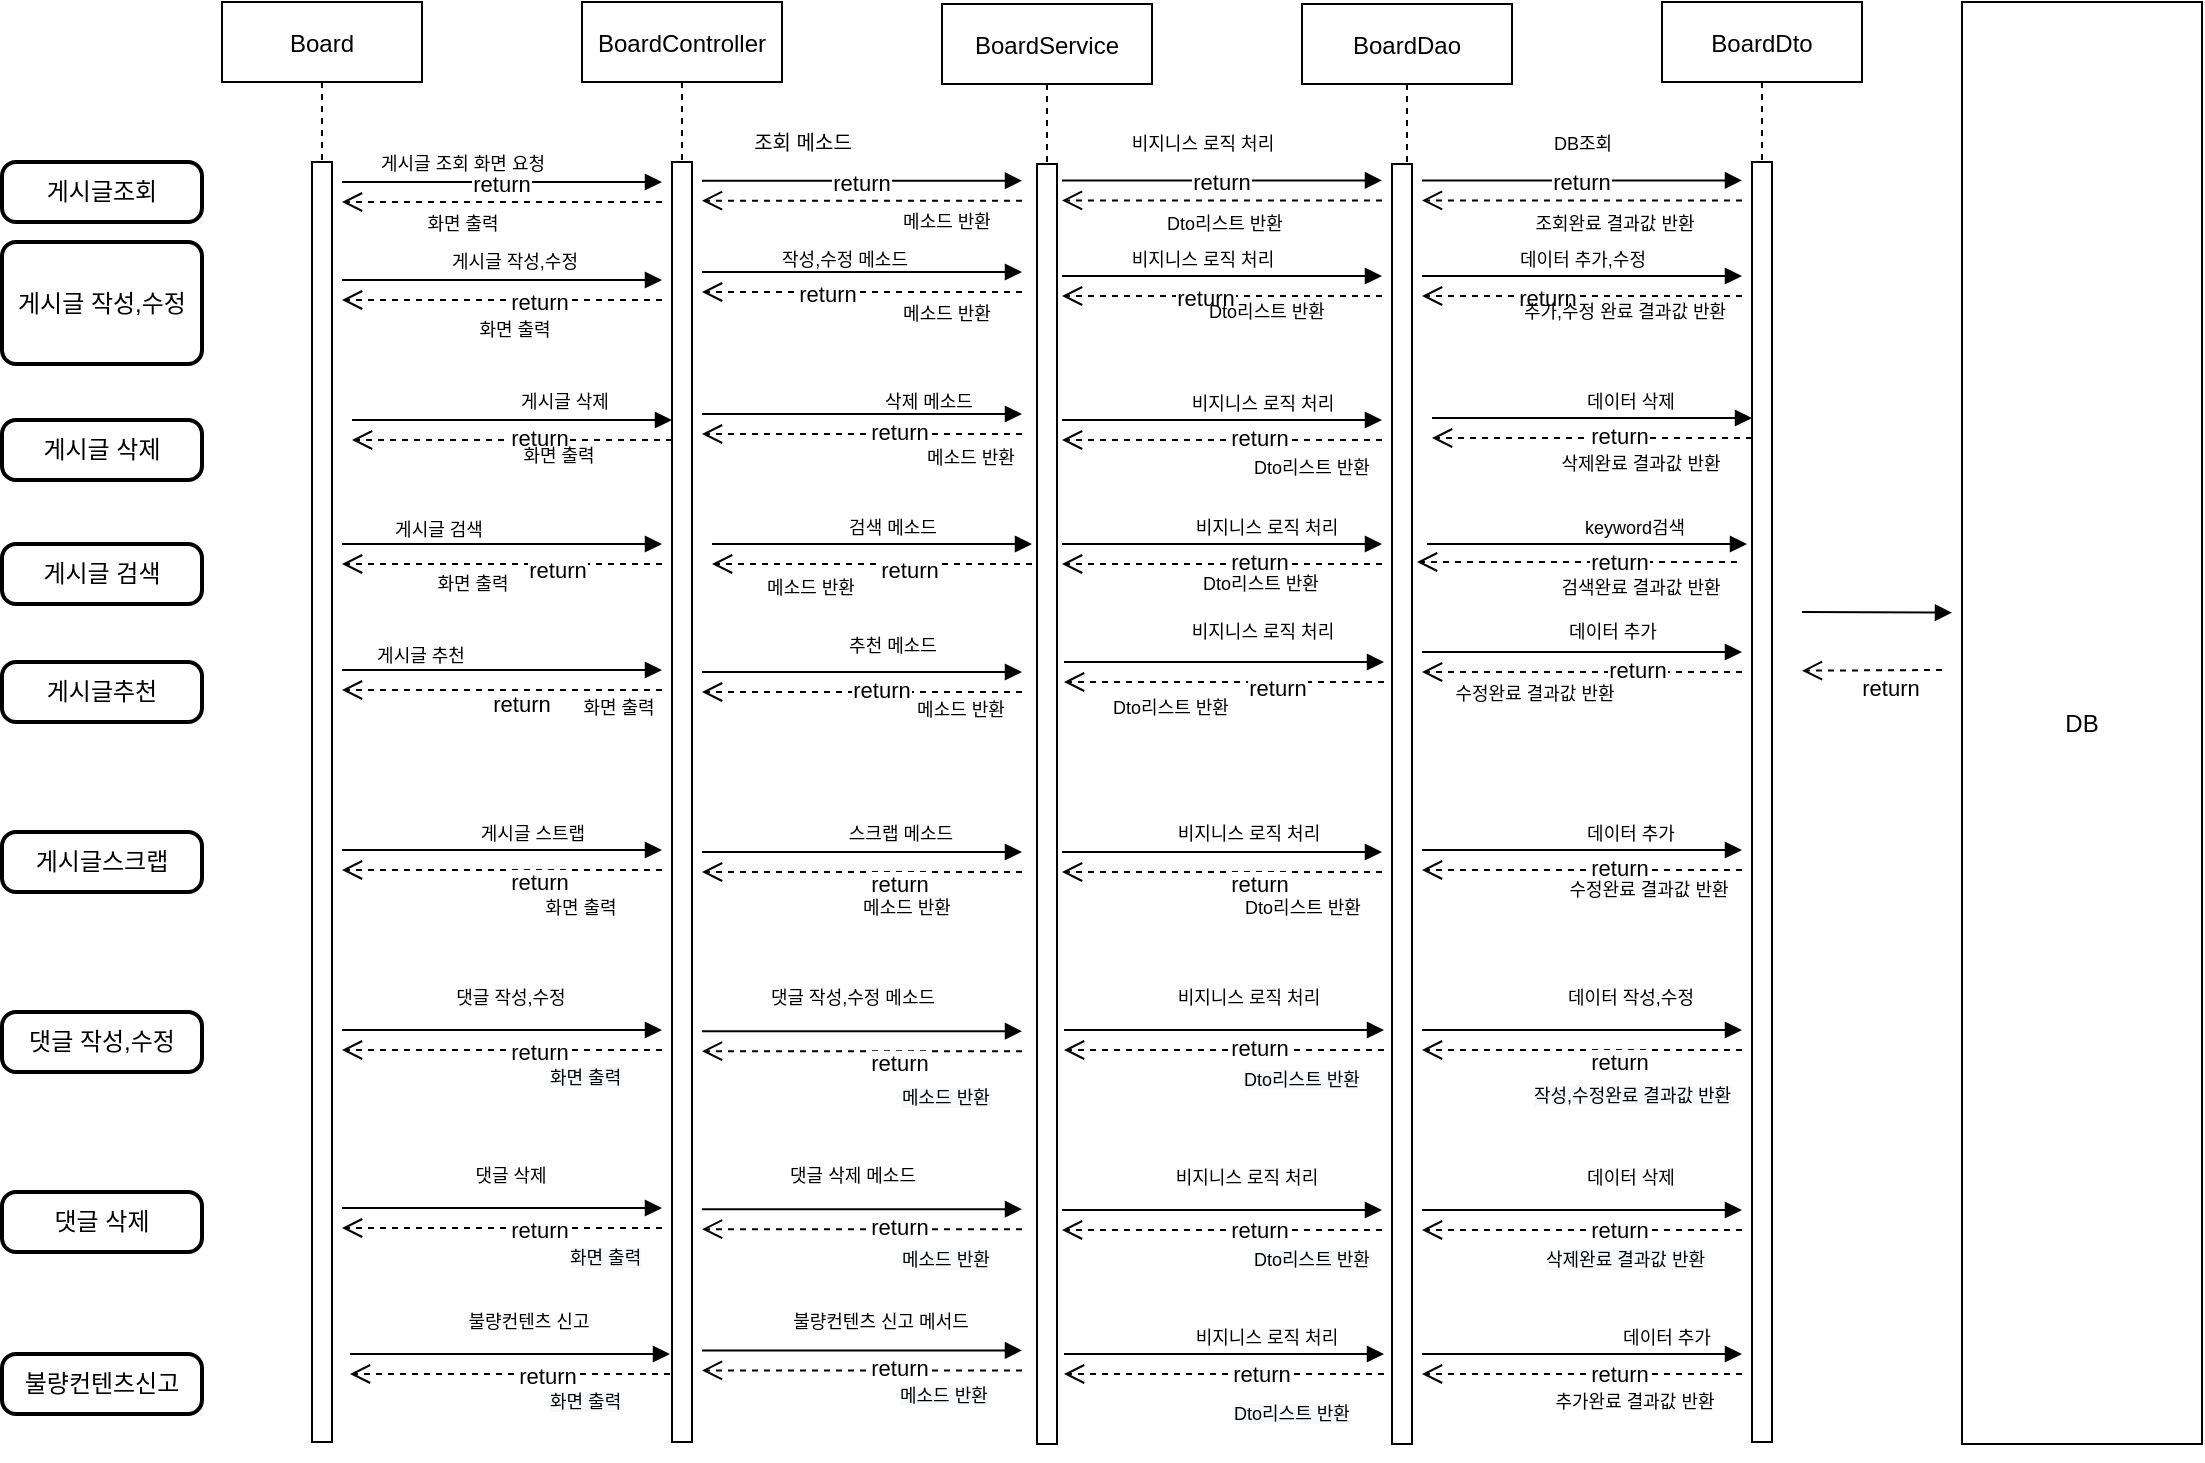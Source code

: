 <mxfile version="15.2.7" type="device"><diagram id="kgpKYQtTHZ0yAKxKKP6v" name="Page-1"><mxGraphModel dx="830" dy="486" grid="1" gridSize="9" guides="1" tooltips="1" connect="1" arrows="1" fold="1" page="1" pageScale="0.7" pageWidth="850" pageHeight="1100" math="0" shadow="0"><root><mxCell id="0"/><mxCell id="1" parent="0"/><mxCell id="3nuBFxr9cyL0pnOWT2aG-1" value="Board" style="shape=umlLifeline;perimeter=lifelinePerimeter;container=1;collapsible=0;recursiveResize=0;rounded=0;shadow=0;strokeWidth=1;" parent="1" vertex="1"><mxGeometry x="120" y="80" width="100" height="720" as="geometry"/></mxCell><mxCell id="3nuBFxr9cyL0pnOWT2aG-2" value="" style="points=[];perimeter=orthogonalPerimeter;rounded=0;shadow=0;strokeWidth=1;" parent="3nuBFxr9cyL0pnOWT2aG-1" vertex="1"><mxGeometry x="45" y="80" width="10" height="640" as="geometry"/></mxCell><mxCell id="etDXmCCCSH5-EaZbi2fh-83" value="" style="verticalAlign=bottom;endArrow=block;shadow=0;strokeWidth=1;" edge="1" parent="3nuBFxr9cyL0pnOWT2aG-1"><mxGeometry relative="1" as="geometry"><mxPoint x="65" y="209" as="sourcePoint"/><mxPoint x="225" y="209" as="targetPoint"/><Array as="points"><mxPoint x="105" y="209"/><mxPoint x="150" y="209"/></Array></mxGeometry></mxCell><mxCell id="etDXmCCCSH5-EaZbi2fh-84" value="return" style="verticalAlign=bottom;endArrow=open;dashed=1;endSize=8;shadow=0;strokeWidth=1;" edge="1" parent="3nuBFxr9cyL0pnOWT2aG-1"><mxGeometry x="-0.175" y="8" relative="1" as="geometry"><mxPoint x="65" y="219.0" as="targetPoint"/><mxPoint x="225" y="219" as="sourcePoint"/><mxPoint as="offset"/></mxGeometry></mxCell><mxCell id="etDXmCCCSH5-EaZbi2fh-85" value="" style="verticalAlign=bottom;endArrow=block;shadow=0;strokeWidth=1;" edge="1" parent="3nuBFxr9cyL0pnOWT2aG-1"><mxGeometry relative="1" as="geometry"><mxPoint x="60" y="271" as="sourcePoint"/><mxPoint x="220" y="271" as="targetPoint"/><Array as="points"><mxPoint x="145" y="271"/></Array></mxGeometry></mxCell><mxCell id="etDXmCCCSH5-EaZbi2fh-86" value="return" style="verticalAlign=bottom;endArrow=open;dashed=1;endSize=8;shadow=0;strokeWidth=1;" edge="1" parent="3nuBFxr9cyL0pnOWT2aG-1"><mxGeometry x="-0.35" y="12" relative="1" as="geometry"><mxPoint x="60" y="281.0" as="targetPoint"/><mxPoint x="220" y="281" as="sourcePoint"/><mxPoint as="offset"/></mxGeometry></mxCell><mxCell id="3nuBFxr9cyL0pnOWT2aG-5" value="BoardController" style="shape=umlLifeline;perimeter=lifelinePerimeter;container=1;collapsible=0;recursiveResize=0;rounded=0;shadow=0;strokeWidth=1;" parent="1" vertex="1"><mxGeometry x="300" y="80" width="100" height="720" as="geometry"/></mxCell><mxCell id="3nuBFxr9cyL0pnOWT2aG-6" value="" style="points=[];perimeter=orthogonalPerimeter;rounded=0;shadow=0;strokeWidth=1;" parent="3nuBFxr9cyL0pnOWT2aG-5" vertex="1"><mxGeometry x="45" y="80" width="10" height="640" as="geometry"/></mxCell><mxCell id="etDXmCCCSH5-EaZbi2fh-15" value="" style="verticalAlign=bottom;endArrow=block;shadow=0;strokeWidth=1;" edge="1" parent="3nuBFxr9cyL0pnOWT2aG-5"><mxGeometry relative="1" as="geometry"><mxPoint x="-120" y="90" as="sourcePoint"/><mxPoint x="40" y="90" as="targetPoint"/><Array as="points"><mxPoint x="-35" y="90"/></Array></mxGeometry></mxCell><mxCell id="etDXmCCCSH5-EaZbi2fh-72" value="return" style="verticalAlign=bottom;endArrow=open;dashed=1;endSize=8;shadow=0;strokeWidth=1;" edge="1" parent="3nuBFxr9cyL0pnOWT2aG-5"><mxGeometry relative="1" as="geometry"><mxPoint x="-120" y="100.0" as="targetPoint"/><mxPoint x="40" y="100" as="sourcePoint"/><mxPoint as="offset"/></mxGeometry></mxCell><mxCell id="etDXmCCCSH5-EaZbi2fh-176" value="&lt;font style=&quot;font-size: 9px&quot;&gt;화면 출력&lt;/font&gt;" style="text;html=1;align=center;verticalAlign=middle;resizable=0;points=[];autosize=1;strokeColor=none;fillColor=none;" vertex="1" parent="3nuBFxr9cyL0pnOWT2aG-5"><mxGeometry x="-39" y="217" width="54" height="18" as="geometry"/></mxCell><mxCell id="etDXmCCCSH5-EaZbi2fh-232" value="&lt;font style=&quot;font-size: 9px&quot;&gt;화면 출력&lt;/font&gt;" style="text;html=1;align=center;verticalAlign=middle;resizable=0;points=[];autosize=1;strokeColor=none;fillColor=none;" vertex="1" parent="3nuBFxr9cyL0pnOWT2aG-5"><mxGeometry x="-9" y="343" width="54" height="18" as="geometry"/></mxCell><mxCell id="etDXmCCCSH5-EaZbi2fh-251" value="&lt;span style=&quot;color: rgb(0, 0, 0); font-family: helvetica; font-size: 9px; font-style: normal; font-weight: 400; letter-spacing: normal; text-align: center; text-indent: 0px; text-transform: none; word-spacing: 0px; background-color: rgb(248, 249, 250); display: inline; float: none;&quot;&gt;화면 출력&lt;/span&gt;" style="text;whiteSpace=wrap;html=1;" vertex="1" parent="3nuBFxr9cyL0pnOWT2aG-5"><mxGeometry x="-18" y="523" width="63" height="27" as="geometry"/></mxCell><mxCell id="etDXmCCCSH5-EaZbi2fh-255" value="&lt;span style=&quot;color: rgb(0, 0, 0); font-family: helvetica; font-size: 9px; font-style: normal; font-weight: 400; letter-spacing: normal; text-align: center; text-indent: 0px; text-transform: none; word-spacing: 0px; background-color: rgb(248, 249, 250); display: inline; float: none;&quot;&gt;화면 출력&lt;/span&gt;" style="text;whiteSpace=wrap;html=1;" vertex="1" parent="3nuBFxr9cyL0pnOWT2aG-5"><mxGeometry x="-18" y="685" width="63" height="27" as="geometry"/></mxCell><mxCell id="etDXmCCCSH5-EaZbi2fh-270" value="&lt;span style=&quot;color: rgb(0, 0, 0); font-family: helvetica; font-size: 9px; font-style: normal; font-weight: 400; letter-spacing: normal; text-align: center; text-indent: 0px; text-transform: none; word-spacing: 0px; background-color: rgb(248, 249, 250); display: inline; float: none;&quot;&gt;화면 출력&lt;/span&gt;" style="text;whiteSpace=wrap;html=1;" vertex="1" parent="3nuBFxr9cyL0pnOWT2aG-5"><mxGeometry x="-8" y="613" width="63" height="27" as="geometry"/></mxCell><mxCell id="etDXmCCCSH5-EaZbi2fh-272" value="" style="verticalAlign=bottom;endArrow=block;shadow=0;strokeWidth=1;" edge="1" parent="3nuBFxr9cyL0pnOWT2aG-5"><mxGeometry relative="1" as="geometry"><mxPoint x="60" y="674.2" as="sourcePoint"/><mxPoint x="220" y="674.2" as="targetPoint"/><Array as="points"><mxPoint x="145" y="674.2"/></Array></mxGeometry></mxCell><mxCell id="etDXmCCCSH5-EaZbi2fh-273" value="return" style="verticalAlign=bottom;endArrow=open;dashed=1;endSize=8;shadow=0;strokeWidth=1;" edge="1" parent="3nuBFxr9cyL0pnOWT2aG-5"><mxGeometry x="-0.237" y="8" relative="1" as="geometry"><mxPoint x="60" y="684.2" as="targetPoint"/><mxPoint x="220" y="684.2" as="sourcePoint"/><mxPoint as="offset"/></mxGeometry></mxCell><mxCell id="etDXmCCCSH5-EaZbi2fh-2" value="BoardService" style="shape=umlLifeline;perimeter=lifelinePerimeter;container=1;collapsible=0;recursiveResize=0;rounded=0;shadow=0;strokeWidth=1;" vertex="1" parent="1"><mxGeometry x="480" y="81" width="105" height="720" as="geometry"/></mxCell><mxCell id="etDXmCCCSH5-EaZbi2fh-3" value="" style="points=[];perimeter=orthogonalPerimeter;rounded=0;shadow=0;strokeWidth=1;" vertex="1" parent="etDXmCCCSH5-EaZbi2fh-2"><mxGeometry x="47.5" y="80" width="10" height="640" as="geometry"/></mxCell><mxCell id="etDXmCCCSH5-EaZbi2fh-180" value="return" style="verticalAlign=bottom;endArrow=open;dashed=1;endSize=8;shadow=0;strokeWidth=1;" edge="1" parent="etDXmCCCSH5-EaZbi2fh-2"><mxGeometry x="0.1" y="10" relative="1" as="geometry"><mxPoint x="60" y="146.0" as="targetPoint"/><mxPoint x="220" y="146" as="sourcePoint"/><mxPoint as="offset"/></mxGeometry></mxCell><mxCell id="etDXmCCCSH5-EaZbi2fh-115" value="" style="verticalAlign=bottom;endArrow=block;shadow=0;strokeWidth=1;" edge="1" parent="etDXmCCCSH5-EaZbi2fh-2"><mxGeometry relative="1" as="geometry"><mxPoint x="60" y="136" as="sourcePoint"/><mxPoint x="220" y="136" as="targetPoint"/><Array as="points"><mxPoint x="145" y="136"/></Array></mxGeometry></mxCell><mxCell id="etDXmCCCSH5-EaZbi2fh-158" value="" style="verticalAlign=bottom;endArrow=block;shadow=0;strokeWidth=1;" edge="1" parent="etDXmCCCSH5-EaZbi2fh-2"><mxGeometry relative="1" as="geometry"><mxPoint x="60" y="208" as="sourcePoint"/><mxPoint x="220" y="208" as="targetPoint"/><Array as="points"><mxPoint x="145" y="208"/></Array></mxGeometry></mxCell><mxCell id="etDXmCCCSH5-EaZbi2fh-159" value="return" style="verticalAlign=bottom;endArrow=open;dashed=1;endSize=8;shadow=0;strokeWidth=1;" edge="1" parent="etDXmCCCSH5-EaZbi2fh-2"><mxGeometry x="-0.237" y="8" relative="1" as="geometry"><mxPoint x="60" y="218.0" as="targetPoint"/><mxPoint x="220" y="218" as="sourcePoint"/><mxPoint as="offset"/></mxGeometry></mxCell><mxCell id="etDXmCCCSH5-EaZbi2fh-181" value="" style="verticalAlign=bottom;endArrow=block;shadow=0;strokeWidth=1;" edge="1" parent="etDXmCCCSH5-EaZbi2fh-2"><mxGeometry relative="1" as="geometry"><mxPoint x="-120" y="334" as="sourcePoint"/><mxPoint x="40" y="334" as="targetPoint"/><Array as="points"><mxPoint x="-35" y="334"/></Array></mxGeometry></mxCell><mxCell id="etDXmCCCSH5-EaZbi2fh-182" value="return" style="verticalAlign=bottom;endArrow=open;dashed=1;endSize=8;shadow=0;strokeWidth=1;" edge="1" parent="etDXmCCCSH5-EaZbi2fh-2"><mxGeometry x="-0.125" y="8" relative="1" as="geometry"><mxPoint x="-120" y="344.0" as="targetPoint"/><mxPoint x="40" y="344" as="sourcePoint"/><mxPoint as="offset"/></mxGeometry></mxCell><mxCell id="etDXmCCCSH5-EaZbi2fh-208" value="" style="verticalAlign=bottom;endArrow=block;shadow=0;strokeWidth=1;" edge="1" parent="etDXmCCCSH5-EaZbi2fh-2"><mxGeometry relative="1" as="geometry"><mxPoint x="-120" y="424" as="sourcePoint"/><mxPoint x="40" y="424" as="targetPoint"/><Array as="points"><mxPoint x="-35" y="424"/></Array></mxGeometry></mxCell><mxCell id="etDXmCCCSH5-EaZbi2fh-209" value="return" style="verticalAlign=bottom;endArrow=open;dashed=1;endSize=8;shadow=0;strokeWidth=1;" edge="1" parent="etDXmCCCSH5-EaZbi2fh-2"><mxGeometry x="-0.237" y="15" relative="1" as="geometry"><mxPoint x="-120" y="434.0" as="targetPoint"/><mxPoint x="40" y="434" as="sourcePoint"/><mxPoint as="offset"/></mxGeometry></mxCell><mxCell id="etDXmCCCSH5-EaZbi2fh-242" value="&lt;font style=&quot;font-size: 9px&quot;&gt;메소드 반환&lt;/font&gt;" style="text;html=1;align=center;verticalAlign=middle;resizable=0;points=[];autosize=1;strokeColor=none;fillColor=none;" vertex="1" parent="etDXmCCCSH5-EaZbi2fh-2"><mxGeometry x="-18" y="217" width="63" height="18" as="geometry"/></mxCell><mxCell id="etDXmCCCSH5-EaZbi2fh-243" value="&lt;font style=&quot;font-size: 9px&quot;&gt;메소드 반환&lt;/font&gt;" style="text;html=1;align=center;verticalAlign=middle;resizable=0;points=[];autosize=1;strokeColor=none;fillColor=none;" vertex="1" parent="etDXmCCCSH5-EaZbi2fh-2"><mxGeometry x="-30" y="145" width="63" height="18" as="geometry"/></mxCell><mxCell id="etDXmCCCSH5-EaZbi2fh-250" value="&lt;span style=&quot;color: rgb(0, 0, 0); font-family: helvetica; font-size: 9px; font-style: normal; font-weight: 400; letter-spacing: normal; text-align: center; text-indent: 0px; text-transform: none; word-spacing: 0px; background-color: rgb(248, 249, 250); display: inline; float: none;&quot;&gt;메소드 반환&lt;/span&gt;" style="text;whiteSpace=wrap;html=1;" vertex="1" parent="etDXmCCCSH5-EaZbi2fh-2"><mxGeometry x="-22.5" y="532" width="72" height="18" as="geometry"/></mxCell><mxCell id="etDXmCCCSH5-EaZbi2fh-259" value="&lt;span style=&quot;color: rgb(0, 0, 0); font-family: helvetica; font-size: 9px; font-style: normal; font-weight: 400; letter-spacing: normal; text-align: center; text-indent: 0px; text-transform: none; word-spacing: 0px; background-color: rgb(248, 249, 250); display: inline; float: none;&quot;&gt;메소드 반환&lt;/span&gt;" style="text;whiteSpace=wrap;html=1;" vertex="1" parent="etDXmCCCSH5-EaZbi2fh-2"><mxGeometry x="-22.5" y="613" width="72" height="18" as="geometry"/></mxCell><mxCell id="etDXmCCCSH5-EaZbi2fh-260" value="" style="verticalAlign=bottom;endArrow=block;shadow=0;strokeWidth=1;" edge="1" parent="etDXmCCCSH5-EaZbi2fh-2"><mxGeometry relative="1" as="geometry"><mxPoint x="60" y="603" as="sourcePoint"/><mxPoint x="220" y="603" as="targetPoint"/><Array as="points"><mxPoint x="145" y="603"/></Array></mxGeometry></mxCell><mxCell id="etDXmCCCSH5-EaZbi2fh-261" value="return" style="verticalAlign=bottom;endArrow=open;dashed=1;endSize=8;shadow=0;strokeWidth=1;" edge="1" parent="etDXmCCCSH5-EaZbi2fh-2"><mxGeometry x="-0.237" y="9" relative="1" as="geometry"><mxPoint x="60" y="613.0" as="targetPoint"/><mxPoint x="220" y="613" as="sourcePoint"/><mxPoint as="offset"/></mxGeometry></mxCell><mxCell id="etDXmCCCSH5-EaZbi2fh-262" value="&lt;font style=&quot;font-size: 9px&quot;&gt;비지니스 로직 처리&lt;/font&gt;" style="text;html=1;align=center;verticalAlign=middle;resizable=0;points=[];autosize=1;strokeColor=none;fillColor=none;" vertex="1" parent="etDXmCCCSH5-EaZbi2fh-2"><mxGeometry x="107" y="577" width="90" height="18" as="geometry"/></mxCell><mxCell id="etDXmCCCSH5-EaZbi2fh-248" value="&lt;span style=&quot;color: rgb(0, 0, 0); font-family: helvetica; font-size: 9px; font-style: normal; font-weight: 400; letter-spacing: normal; text-align: center; text-indent: 0px; text-transform: none; word-spacing: 0px; background-color: rgb(248, 249, 250); display: inline; float: none;&quot;&gt;Dto리스트 반환&lt;/span&gt;" style="text;whiteSpace=wrap;html=1;" vertex="1" parent="etDXmCCCSH5-EaZbi2fh-2"><mxGeometry x="149" y="523" width="81" height="27" as="geometry"/></mxCell><mxCell id="etDXmCCCSH5-EaZbi2fh-4" value="BoardDao" style="shape=umlLifeline;perimeter=lifelinePerimeter;container=1;collapsible=0;recursiveResize=0;rounded=0;shadow=0;strokeWidth=1;" vertex="1" parent="1"><mxGeometry x="660" y="81" width="105" height="719" as="geometry"/></mxCell><mxCell id="etDXmCCCSH5-EaZbi2fh-5" value="" style="points=[];perimeter=orthogonalPerimeter;rounded=0;shadow=0;strokeWidth=1;" vertex="1" parent="etDXmCCCSH5-EaZbi2fh-4"><mxGeometry x="45" y="80" width="10" height="640" as="geometry"/></mxCell><mxCell id="etDXmCCCSH5-EaZbi2fh-117" value="" style="verticalAlign=bottom;endArrow=block;shadow=0;strokeWidth=1;" edge="1" parent="etDXmCCCSH5-EaZbi2fh-4"><mxGeometry relative="1" as="geometry"><mxPoint x="60" y="136" as="sourcePoint"/><mxPoint x="220" y="136" as="targetPoint"/><Array as="points"><mxPoint x="145" y="136"/></Array></mxGeometry></mxCell><mxCell id="etDXmCCCSH5-EaZbi2fh-118" value="return" style="verticalAlign=bottom;endArrow=open;dashed=1;endSize=8;shadow=0;strokeWidth=1;" edge="1" parent="etDXmCCCSH5-EaZbi2fh-4"><mxGeometry x="0.212" y="10" relative="1" as="geometry"><mxPoint x="60" y="146.0" as="targetPoint"/><mxPoint x="220" y="146" as="sourcePoint"/><mxPoint as="offset"/></mxGeometry></mxCell><mxCell id="etDXmCCCSH5-EaZbi2fh-194" value="&lt;font style=&quot;font-size: 9px&quot;&gt;Dto리스트 반환&lt;/font&gt;" style="text;html=1;align=center;verticalAlign=middle;resizable=0;points=[];autosize=1;strokeColor=none;fillColor=none;" vertex="1" parent="etDXmCCCSH5-EaZbi2fh-4"><mxGeometry x="-57" y="280" width="72" height="18" as="geometry"/></mxCell><mxCell id="etDXmCCCSH5-EaZbi2fh-214" value="" style="verticalAlign=bottom;endArrow=block;shadow=0;strokeWidth=1;" edge="1" parent="etDXmCCCSH5-EaZbi2fh-4"><mxGeometry relative="1" as="geometry"><mxPoint x="-120" y="424" as="sourcePoint"/><mxPoint x="40" y="424" as="targetPoint"/><Array as="points"><mxPoint x="-35" y="424"/></Array></mxGeometry></mxCell><mxCell id="etDXmCCCSH5-EaZbi2fh-215" value="return" style="verticalAlign=bottom;endArrow=open;dashed=1;endSize=8;shadow=0;strokeWidth=1;" edge="1" parent="etDXmCCCSH5-EaZbi2fh-4"><mxGeometry x="-0.237" y="15" relative="1" as="geometry"><mxPoint x="-120" y="434.0" as="targetPoint"/><mxPoint x="40" y="434" as="sourcePoint"/><mxPoint as="offset"/></mxGeometry></mxCell><mxCell id="etDXmCCCSH5-EaZbi2fh-240" value="&lt;div&gt;&lt;span style=&quot;font-family: &amp;#34;helvetica&amp;#34; ; font-size: 9px&quot;&gt;Dto리스트 반환&lt;/span&gt;&lt;/div&gt;" style="text;whiteSpace=wrap;html=1;align=left;" vertex="1" parent="etDXmCCCSH5-EaZbi2fh-4"><mxGeometry x="-26" y="217" width="81" height="18" as="geometry"/></mxCell><mxCell id="etDXmCCCSH5-EaZbi2fh-263" value="&lt;span style=&quot;color: rgb(0, 0, 0); font-family: helvetica; font-size: 9px; font-style: normal; font-weight: 400; letter-spacing: normal; text-align: center; text-indent: 0px; text-transform: none; word-spacing: 0px; background-color: rgb(248, 249, 250); display: inline; float: none;&quot;&gt;Dto리스트 반환&lt;/span&gt;" style="text;whiteSpace=wrap;html=1;" vertex="1" parent="etDXmCCCSH5-EaZbi2fh-4"><mxGeometry x="-26" y="613" width="81" height="27" as="geometry"/></mxCell><mxCell id="etDXmCCCSH5-EaZbi2fh-264" value="" style="verticalAlign=bottom;endArrow=block;shadow=0;strokeWidth=1;" edge="1" parent="etDXmCCCSH5-EaZbi2fh-4"><mxGeometry relative="1" as="geometry"><mxPoint x="60" y="603" as="sourcePoint"/><mxPoint x="220" y="603" as="targetPoint"/><Array as="points"><mxPoint x="145" y="603"/></Array></mxGeometry></mxCell><mxCell id="etDXmCCCSH5-EaZbi2fh-265" value="return" style="verticalAlign=bottom;endArrow=open;dashed=1;endSize=8;shadow=0;strokeWidth=1;" edge="1" parent="etDXmCCCSH5-EaZbi2fh-4"><mxGeometry x="-0.237" y="9" relative="1" as="geometry"><mxPoint x="60" y="613.0" as="targetPoint"/><mxPoint x="220" y="613" as="sourcePoint"/><mxPoint as="offset"/></mxGeometry></mxCell><mxCell id="etDXmCCCSH5-EaZbi2fh-266" value="&lt;font style=&quot;font-size: 9px&quot;&gt;데이터 삭제&lt;/font&gt;" style="text;html=1;align=center;verticalAlign=middle;resizable=0;points=[];autosize=1;strokeColor=none;fillColor=none;" vertex="1" parent="etDXmCCCSH5-EaZbi2fh-4"><mxGeometry x="132" y="577" width="63" height="18" as="geometry"/></mxCell><mxCell id="etDXmCCCSH5-EaZbi2fh-267" value="&lt;span style=&quot;color: rgb(0 , 0 , 0) ; font-family: &amp;#34;helvetica&amp;#34; ; font-size: 9px ; font-style: normal ; font-weight: 400 ; letter-spacing: normal ; text-align: center ; text-indent: 0px ; text-transform: none ; word-spacing: 0px ; background-color: rgb(248 , 249 , 250) ; display: inline ; float: none&quot;&gt;삭제완료 결과값 반환&lt;/span&gt;" style="text;whiteSpace=wrap;html=1;" vertex="1" parent="etDXmCCCSH5-EaZbi2fh-4"><mxGeometry x="120" y="613" width="113" height="27" as="geometry"/></mxCell><mxCell id="etDXmCCCSH5-EaZbi2fh-282" value="" style="verticalAlign=bottom;endArrow=block;shadow=0;strokeWidth=1;" edge="1" parent="etDXmCCCSH5-EaZbi2fh-4"><mxGeometry relative="1" as="geometry"><mxPoint x="60" y="675" as="sourcePoint"/><mxPoint x="220" y="675" as="targetPoint"/><Array as="points"><mxPoint x="145" y="675"/></Array></mxGeometry></mxCell><mxCell id="etDXmCCCSH5-EaZbi2fh-283" value="return" style="verticalAlign=bottom;endArrow=open;dashed=1;endSize=8;shadow=0;strokeWidth=1;" edge="1" parent="etDXmCCCSH5-EaZbi2fh-4"><mxGeometry x="-0.237" y="9" relative="1" as="geometry"><mxPoint x="60" y="685.0" as="targetPoint"/><mxPoint x="220" y="685" as="sourcePoint"/><mxPoint as="offset"/></mxGeometry></mxCell><mxCell id="etDXmCCCSH5-EaZbi2fh-6" value="BoardDto" style="shape=umlLifeline;perimeter=lifelinePerimeter;container=1;collapsible=0;recursiveResize=0;rounded=0;shadow=0;strokeWidth=1;" vertex="1" parent="1"><mxGeometry x="840" y="80" width="100" height="720" as="geometry"/></mxCell><mxCell id="etDXmCCCSH5-EaZbi2fh-7" value="" style="points=[];perimeter=orthogonalPerimeter;rounded=0;shadow=0;strokeWidth=1;" vertex="1" parent="etDXmCCCSH5-EaZbi2fh-6"><mxGeometry x="45" y="80" width="10" height="640" as="geometry"/></mxCell><mxCell id="etDXmCCCSH5-EaZbi2fh-105" value="" style="verticalAlign=bottom;endArrow=block;shadow=0;strokeWidth=1;" edge="1" parent="etDXmCCCSH5-EaZbi2fh-6"><mxGeometry relative="1" as="geometry"><mxPoint x="-120" y="89.2" as="sourcePoint"/><mxPoint x="40" y="89.2" as="targetPoint"/><Array as="points"><mxPoint x="-35" y="89.2"/></Array></mxGeometry></mxCell><mxCell id="etDXmCCCSH5-EaZbi2fh-106" value="return" style="verticalAlign=bottom;endArrow=open;dashed=1;endSize=8;shadow=0;strokeWidth=1;" edge="1" parent="etDXmCCCSH5-EaZbi2fh-6"><mxGeometry relative="1" as="geometry"><mxPoint x="-120" y="99.2" as="targetPoint"/><mxPoint x="40" y="99.2" as="sourcePoint"/></mxGeometry></mxCell><mxCell id="etDXmCCCSH5-EaZbi2fh-142" value="" style="verticalAlign=bottom;endArrow=block;shadow=0;strokeWidth=1;" edge="1" parent="etDXmCCCSH5-EaZbi2fh-6"><mxGeometry relative="1" as="geometry"><mxPoint x="-117.5" y="271" as="sourcePoint"/><mxPoint x="42.5" y="271" as="targetPoint"/><Array as="points"><mxPoint x="-32.5" y="271"/></Array></mxGeometry></mxCell><mxCell id="etDXmCCCSH5-EaZbi2fh-162" value="&lt;font style=&quot;font-size: 9px&quot;&gt;추가,수정 완료 결과값 반환&lt;/font&gt;" style="text;html=1;align=center;verticalAlign=middle;resizable=0;points=[];autosize=1;strokeColor=none;fillColor=none;" vertex="1" parent="etDXmCCCSH5-EaZbi2fh-6"><mxGeometry x="-82" y="145" width="126" height="18" as="geometry"/></mxCell><mxCell id="etDXmCCCSH5-EaZbi2fh-187" value="" style="verticalAlign=bottom;endArrow=block;shadow=0;strokeWidth=1;" edge="1" parent="etDXmCCCSH5-EaZbi2fh-6"><mxGeometry relative="1" as="geometry"><mxPoint x="-120" y="325" as="sourcePoint"/><mxPoint x="40" y="325" as="targetPoint"/><Array as="points"><mxPoint x="-35" y="325"/></Array></mxGeometry></mxCell><mxCell id="etDXmCCCSH5-EaZbi2fh-188" value="return" style="verticalAlign=bottom;endArrow=open;dashed=1;endSize=8;shadow=0;strokeWidth=1;" edge="1" parent="etDXmCCCSH5-EaZbi2fh-6"><mxGeometry x="-0.35" y="8" relative="1" as="geometry"><mxPoint x="-120" y="335.0" as="targetPoint"/><mxPoint x="40" y="335" as="sourcePoint"/><mxPoint as="offset"/></mxGeometry></mxCell><mxCell id="etDXmCCCSH5-EaZbi2fh-192" value="&lt;font style=&quot;font-size: 9px&quot;&gt;keyword검색&lt;/font&gt;" style="text;html=1;align=center;verticalAlign=middle;resizable=0;points=[];autosize=1;strokeColor=none;fillColor=none;" vertex="1" parent="etDXmCCCSH5-EaZbi2fh-6"><mxGeometry x="-46" y="253" width="63" height="18" as="geometry"/></mxCell><mxCell id="etDXmCCCSH5-EaZbi2fh-218" value="" style="verticalAlign=bottom;endArrow=block;shadow=0;strokeWidth=1;" edge="1" parent="etDXmCCCSH5-EaZbi2fh-6"><mxGeometry relative="1" as="geometry"><mxPoint x="-120" y="424" as="sourcePoint"/><mxPoint x="40" y="424" as="targetPoint"/><Array as="points"><mxPoint x="-35" y="424"/></Array></mxGeometry></mxCell><mxCell id="etDXmCCCSH5-EaZbi2fh-219" value="return" style="verticalAlign=bottom;endArrow=open;dashed=1;endSize=8;shadow=0;strokeWidth=1;" edge="1" parent="etDXmCCCSH5-EaZbi2fh-6"><mxGeometry x="-0.237" y="8" relative="1" as="geometry"><mxPoint x="-120" y="434.0" as="targetPoint"/><mxPoint x="40" y="434" as="sourcePoint"/><mxPoint as="offset"/></mxGeometry></mxCell><mxCell id="etDXmCCCSH5-EaZbi2fh-220" value="" style="verticalAlign=bottom;endArrow=block;shadow=0;strokeWidth=1;" edge="1" parent="etDXmCCCSH5-EaZbi2fh-6"><mxGeometry relative="1" as="geometry"><mxPoint x="-120" y="514" as="sourcePoint"/><mxPoint x="40" y="514" as="targetPoint"/><Array as="points"><mxPoint x="-35" y="514"/></Array></mxGeometry></mxCell><mxCell id="etDXmCCCSH5-EaZbi2fh-221" value="return" style="verticalAlign=bottom;endArrow=open;dashed=1;endSize=8;shadow=0;strokeWidth=1;" edge="1" parent="etDXmCCCSH5-EaZbi2fh-6"><mxGeometry x="-0.237" y="15" relative="1" as="geometry"><mxPoint x="-120" y="524.0" as="targetPoint"/><mxPoint x="40" y="524" as="sourcePoint"/><mxPoint as="offset"/></mxGeometry></mxCell><mxCell id="etDXmCCCSH5-EaZbi2fh-284" value="&lt;font style=&quot;font-size: 9px&quot;&gt;데이터 추가&lt;/font&gt;" style="text;html=1;align=center;verticalAlign=middle;resizable=0;points=[];autosize=1;strokeColor=none;fillColor=none;" vertex="1" parent="etDXmCCCSH5-EaZbi2fh-6"><mxGeometry x="-30" y="658" width="63" height="18" as="geometry"/></mxCell><mxCell id="etDXmCCCSH5-EaZbi2fh-286" value="&lt;font style=&quot;font-size: 9px&quot;&gt;추가완료 결과값 반환&lt;/font&gt;" style="text;html=1;align=center;verticalAlign=middle;resizable=0;points=[];autosize=1;strokeColor=none;fillColor=none;" vertex="1" parent="etDXmCCCSH5-EaZbi2fh-6"><mxGeometry x="-64" y="690" width="99" height="18" as="geometry"/></mxCell><mxCell id="etDXmCCCSH5-EaZbi2fh-10" value="DB" style="whiteSpace=wrap;html=1;" vertex="1" parent="1"><mxGeometry x="990" y="80" width="120" height="721" as="geometry"/></mxCell><mxCell id="etDXmCCCSH5-EaZbi2fh-20" value="" style="verticalAlign=bottom;endArrow=block;shadow=0;strokeWidth=1;" edge="1" parent="1"><mxGeometry relative="1" as="geometry"><mxPoint x="910" y="385" as="sourcePoint"/><mxPoint x="985" y="385.33" as="targetPoint"/><Array as="points"><mxPoint x="910" y="385.33"/></Array></mxGeometry></mxCell><mxCell id="etDXmCCCSH5-EaZbi2fh-22" value="return" style="html=1;verticalAlign=bottom;endArrow=open;dashed=1;endSize=8;" edge="1" parent="1"><mxGeometry x="-0.255" y="18" relative="1" as="geometry"><mxPoint x="980" y="414" as="sourcePoint"/><mxPoint x="910" y="414.33" as="targetPoint"/><mxPoint as="offset"/></mxGeometry></mxCell><mxCell id="etDXmCCCSH5-EaZbi2fh-24" style="edgeStyle=orthogonalEdgeStyle;rounded=0;orthogonalLoop=1;jettySize=auto;html=1;exitX=0.5;exitY=1;exitDx=0;exitDy=0;" edge="1" parent="1" source="etDXmCCCSH5-EaZbi2fh-10" target="etDXmCCCSH5-EaZbi2fh-10"><mxGeometry relative="1" as="geometry"/></mxCell><mxCell id="etDXmCCCSH5-EaZbi2fh-50" value="게시글 작성,수정" style="rounded=1;whiteSpace=wrap;html=1;absoluteArcSize=1;arcSize=14;strokeWidth=2;" vertex="1" parent="1"><mxGeometry x="10" y="200" width="100" height="61" as="geometry"/></mxCell><mxCell id="etDXmCCCSH5-EaZbi2fh-54" value="게시글조회" style="rounded=1;whiteSpace=wrap;html=1;absoluteArcSize=1;arcSize=14;strokeWidth=2;" vertex="1" parent="1"><mxGeometry x="10" y="160" width="100" height="30" as="geometry"/></mxCell><mxCell id="etDXmCCCSH5-EaZbi2fh-59" value="게시글 삭제" style="rounded=1;whiteSpace=wrap;html=1;absoluteArcSize=1;arcSize=14;strokeWidth=2;" vertex="1" parent="1"><mxGeometry x="10" y="289" width="100" height="30" as="geometry"/></mxCell><mxCell id="etDXmCCCSH5-EaZbi2fh-60" value="댓글 작성,수정" style="rounded=1;whiteSpace=wrap;html=1;absoluteArcSize=1;arcSize=14;strokeWidth=2;" vertex="1" parent="1"><mxGeometry x="10" y="585" width="100" height="30" as="geometry"/></mxCell><mxCell id="etDXmCCCSH5-EaZbi2fh-62" value="게시글추천" style="rounded=1;whiteSpace=wrap;html=1;absoluteArcSize=1;arcSize=14;strokeWidth=2;" vertex="1" parent="1"><mxGeometry x="10" y="410" width="100" height="30" as="geometry"/></mxCell><mxCell id="etDXmCCCSH5-EaZbi2fh-63" value="게시글스크랩" style="rounded=1;whiteSpace=wrap;html=1;absoluteArcSize=1;arcSize=14;strokeWidth=2;" vertex="1" parent="1"><mxGeometry x="10" y="495" width="100" height="30" as="geometry"/></mxCell><mxCell id="etDXmCCCSH5-EaZbi2fh-67" style="edgeStyle=orthogonalEdgeStyle;rounded=0;orthogonalLoop=1;jettySize=auto;html=1;exitX=0.5;exitY=1;exitDx=0;exitDy=0;" edge="1" parent="1" source="etDXmCCCSH5-EaZbi2fh-63" target="etDXmCCCSH5-EaZbi2fh-63"><mxGeometry relative="1" as="geometry"/></mxCell><mxCell id="etDXmCCCSH5-EaZbi2fh-68" value="불량컨텐츠신고" style="rounded=1;whiteSpace=wrap;html=1;absoluteArcSize=1;arcSize=14;strokeWidth=2;" vertex="1" parent="1"><mxGeometry x="10" y="756" width="100" height="30" as="geometry"/></mxCell><mxCell id="etDXmCCCSH5-EaZbi2fh-73" value="" style="verticalAlign=bottom;endArrow=block;shadow=0;strokeWidth=1;startArrow=none;" edge="1" parent="1"><mxGeometry relative="1" as="geometry"><mxPoint x="243" y="219" as="sourcePoint"/><mxPoint x="340" y="219" as="targetPoint"/><Array as="points"><mxPoint x="265" y="219"/></Array></mxGeometry></mxCell><mxCell id="etDXmCCCSH5-EaZbi2fh-74" value="return" style="verticalAlign=bottom;endArrow=open;dashed=1;endSize=8;shadow=0;strokeWidth=1;" edge="1" parent="1"><mxGeometry x="-0.237" y="10" relative="1" as="geometry"><mxPoint x="180" y="229.0" as="targetPoint"/><mxPoint x="340" y="229" as="sourcePoint"/><mxPoint as="offset"/></mxGeometry></mxCell><mxCell id="etDXmCCCSH5-EaZbi2fh-96" value="&lt;font style=&quot;font-size: 9px&quot;&gt;화면 출력&lt;/font&gt;" style="text;html=1;align=center;verticalAlign=middle;resizable=0;points=[];autosize=1;strokeColor=none;fillColor=none;" vertex="1" parent="1"><mxGeometry x="215" y="180" width="50" height="20" as="geometry"/></mxCell><mxCell id="etDXmCCCSH5-EaZbi2fh-97" value="&lt;font style=&quot;font-size: 9px&quot;&gt;게시글 조회 화면 요청&lt;/font&gt;" style="text;html=1;align=center;verticalAlign=middle;resizable=0;points=[];autosize=1;strokeColor=none;fillColor=none;" vertex="1" parent="1"><mxGeometry x="190" y="150" width="100" height="20" as="geometry"/></mxCell><mxCell id="etDXmCCCSH5-EaZbi2fh-98" value="" style="verticalAlign=bottom;endArrow=block;shadow=0;strokeWidth=1;" edge="1" parent="1"><mxGeometry relative="1" as="geometry"><mxPoint x="360" y="169.33" as="sourcePoint"/><mxPoint x="520" y="169.33" as="targetPoint"/><Array as="points"><mxPoint x="445" y="169.33"/></Array></mxGeometry></mxCell><mxCell id="etDXmCCCSH5-EaZbi2fh-99" value="return" style="verticalAlign=bottom;endArrow=open;dashed=1;endSize=8;shadow=0;strokeWidth=1;" edge="1" parent="1"><mxGeometry relative="1" as="geometry"><mxPoint x="360" y="179.33" as="targetPoint"/><mxPoint x="520" y="179.33" as="sourcePoint"/></mxGeometry></mxCell><mxCell id="etDXmCCCSH5-EaZbi2fh-101" value="&lt;font size=&quot;1&quot;&gt;조회 메소드&lt;/font&gt;" style="text;html=1;align=center;verticalAlign=middle;resizable=0;points=[];autosize=1;strokeColor=none;fillColor=none;" vertex="1" parent="1"><mxGeometry x="375" y="140" width="70" height="20" as="geometry"/></mxCell><mxCell id="etDXmCCCSH5-EaZbi2fh-102" value="" style="verticalAlign=bottom;endArrow=block;shadow=0;strokeWidth=1;" edge="1" parent="1"><mxGeometry relative="1" as="geometry"><mxPoint x="540" y="169.2" as="sourcePoint"/><mxPoint x="700" y="169.2" as="targetPoint"/><Array as="points"><mxPoint x="625" y="169.2"/></Array></mxGeometry></mxCell><mxCell id="etDXmCCCSH5-EaZbi2fh-103" value="return" style="verticalAlign=bottom;endArrow=open;dashed=1;endSize=8;shadow=0;strokeWidth=1;" edge="1" parent="1"><mxGeometry relative="1" as="geometry"><mxPoint x="540" y="179.2" as="targetPoint"/><mxPoint x="700" y="179.2" as="sourcePoint"/></mxGeometry></mxCell><mxCell id="etDXmCCCSH5-EaZbi2fh-104" value="&lt;font style=&quot;font-size: 9px&quot;&gt;비지니스 로직 처리&lt;/font&gt;" style="text;html=1;align=center;verticalAlign=middle;resizable=0;points=[];autosize=1;strokeColor=none;fillColor=none;" vertex="1" parent="1"><mxGeometry x="565" y="140" width="90" height="20" as="geometry"/></mxCell><mxCell id="etDXmCCCSH5-EaZbi2fh-107" value="&lt;font style=&quot;font-size: 9px&quot;&gt;DB조회&lt;/font&gt;" style="text;html=1;align=center;verticalAlign=middle;resizable=0;points=[];autosize=1;strokeColor=none;fillColor=none;" vertex="1" parent="1"><mxGeometry x="775" y="140" width="50" height="20" as="geometry"/></mxCell><mxCell id="etDXmCCCSH5-EaZbi2fh-109" value="&lt;font style=&quot;font-size: 9px&quot;&gt;조회완료 결과값 반환&lt;/font&gt;" style="text;html=1;align=center;verticalAlign=middle;resizable=0;points=[];autosize=1;strokeColor=none;fillColor=none;" vertex="1" parent="1"><mxGeometry x="766" y="181" width="99" height="18" as="geometry"/></mxCell><mxCell id="etDXmCCCSH5-EaZbi2fh-110" value="&lt;font style=&quot;font-size: 9px&quot;&gt;Dto리스트 반환&lt;/font&gt;" style="text;html=1;align=center;verticalAlign=middle;resizable=0;points=[];autosize=1;strokeColor=none;fillColor=none;" vertex="1" parent="1"><mxGeometry x="585" y="181" width="72" height="18" as="geometry"/></mxCell><mxCell id="etDXmCCCSH5-EaZbi2fh-111" value="&lt;font style=&quot;font-size: 9px&quot;&gt;게시글 작성,수정&lt;/font&gt;" style="text;html=1;align=center;verticalAlign=middle;resizable=0;points=[];autosize=1;strokeColor=none;fillColor=none;" vertex="1" parent="1"><mxGeometry x="225" y="200" width="81" height="18" as="geometry"/></mxCell><mxCell id="etDXmCCCSH5-EaZbi2fh-112" value="" style="verticalAlign=bottom;endArrow=none;shadow=0;strokeWidth=1;" edge="1" parent="1"><mxGeometry relative="1" as="geometry"><mxPoint x="180" y="219" as="sourcePoint"/><mxPoint x="243" y="219" as="targetPoint"/><Array as="points"/></mxGeometry></mxCell><mxCell id="etDXmCCCSH5-EaZbi2fh-113" value="" style="verticalAlign=bottom;endArrow=block;shadow=0;strokeWidth=1;" edge="1" parent="1"><mxGeometry relative="1" as="geometry"><mxPoint x="360" y="215" as="sourcePoint"/><mxPoint x="520" y="215" as="targetPoint"/><Array as="points"><mxPoint x="445" y="215"/></Array></mxGeometry></mxCell><mxCell id="etDXmCCCSH5-EaZbi2fh-114" value="return" style="verticalAlign=bottom;endArrow=open;dashed=1;endSize=8;shadow=0;strokeWidth=1;" edge="1" parent="1"><mxGeometry x="0.212" y="10" relative="1" as="geometry"><mxPoint x="360" y="225.0" as="targetPoint"/><mxPoint x="520" y="225" as="sourcePoint"/><mxPoint as="offset"/></mxGeometry></mxCell><mxCell id="etDXmCCCSH5-EaZbi2fh-119" value="&lt;font style=&quot;font-size: 9px&quot;&gt;작성,수정 메소드&lt;/font&gt;" style="text;html=1;align=center;verticalAlign=middle;resizable=0;points=[];autosize=1;strokeColor=none;fillColor=none;" vertex="1" parent="1"><mxGeometry x="390" y="199" width="81" height="18" as="geometry"/></mxCell><mxCell id="etDXmCCCSH5-EaZbi2fh-120" value="&lt;font style=&quot;font-size: 9px&quot;&gt;비지니스 로직 처리&lt;/font&gt;" style="text;html=1;align=center;verticalAlign=middle;resizable=0;points=[];autosize=1;strokeColor=none;fillColor=none;" vertex="1" parent="1"><mxGeometry x="565" y="199" width="90" height="18" as="geometry"/></mxCell><mxCell id="etDXmCCCSH5-EaZbi2fh-124" value="" style="verticalAlign=bottom;endArrow=block;shadow=0;strokeWidth=1;" edge="1" parent="1"><mxGeometry relative="1" as="geometry"><mxPoint x="360" y="286" as="sourcePoint"/><mxPoint x="520" y="286" as="targetPoint"/><Array as="points"><mxPoint x="405" y="286"/><mxPoint x="445" y="286"/></Array></mxGeometry></mxCell><mxCell id="etDXmCCCSH5-EaZbi2fh-125" value="return" style="verticalAlign=bottom;endArrow=open;dashed=1;endSize=8;shadow=0;strokeWidth=1;" edge="1" parent="1"><mxGeometry x="-0.237" y="8" relative="1" as="geometry"><mxPoint x="360" y="296.0" as="targetPoint"/><mxPoint x="520" y="296" as="sourcePoint"/><mxPoint as="offset"/></mxGeometry></mxCell><mxCell id="etDXmCCCSH5-EaZbi2fh-143" value="return" style="verticalAlign=bottom;endArrow=open;dashed=1;endSize=8;shadow=0;strokeWidth=1;" edge="1" parent="1"><mxGeometry x="-0.269" y="9" relative="1" as="geometry"><mxPoint x="717.5" y="360.0" as="targetPoint"/><mxPoint x="877.5" y="360" as="sourcePoint"/><mxPoint as="offset"/></mxGeometry></mxCell><mxCell id="etDXmCCCSH5-EaZbi2fh-154" value="&lt;font style=&quot;font-size: 9px&quot;&gt;비지니스 로직 처리&lt;/font&gt;" style="text;html=1;align=center;verticalAlign=middle;resizable=0;points=[];autosize=1;strokeColor=none;fillColor=none;" vertex="1" parent="1"><mxGeometry x="597" y="333" width="90" height="18" as="geometry"/></mxCell><mxCell id="etDXmCCCSH5-EaZbi2fh-161" value="&lt;font style=&quot;font-size: 9px&quot;&gt;데이터 추가,수정&lt;/font&gt;" style="text;html=1;align=center;verticalAlign=middle;resizable=0;points=[];autosize=1;strokeColor=none;fillColor=none;" vertex="1" parent="1"><mxGeometry x="759" y="199" width="81" height="18" as="geometry"/></mxCell><mxCell id="etDXmCCCSH5-EaZbi2fh-163" value="&lt;font style=&quot;font-size: 9px&quot;&gt;Dto리스트 반환&lt;/font&gt;" style="text;html=1;align=center;verticalAlign=middle;resizable=0;points=[];autosize=1;strokeColor=none;fillColor=none;" vertex="1" parent="1"><mxGeometry x="606" y="225" width="72" height="18" as="geometry"/></mxCell><mxCell id="etDXmCCCSH5-EaZbi2fh-164" value="게시글 검색" style="rounded=1;whiteSpace=wrap;html=1;absoluteArcSize=1;arcSize=14;strokeWidth=2;" vertex="1" parent="1"><mxGeometry x="10" y="351" width="100" height="30" as="geometry"/></mxCell><mxCell id="etDXmCCCSH5-EaZbi2fh-165" value="댓글 삭제" style="rounded=1;whiteSpace=wrap;html=1;absoluteArcSize=1;arcSize=14;strokeWidth=2;" vertex="1" parent="1"><mxGeometry x="10" y="675" width="100" height="30" as="geometry"/></mxCell><mxCell id="etDXmCCCSH5-EaZbi2fh-168" value="&lt;font style=&quot;font-size: 9px&quot;&gt;화면 출력&lt;/font&gt;" style="text;html=1;align=center;verticalAlign=middle;resizable=0;points=[];autosize=1;strokeColor=none;fillColor=none;" vertex="1" parent="1"><mxGeometry x="238.5" y="234" width="54" height="18" as="geometry"/></mxCell><mxCell id="etDXmCCCSH5-EaZbi2fh-160" value="&lt;font style=&quot;font-size: 9px&quot;&gt;비지니스 로직 처리&lt;/font&gt;" style="text;html=1;align=center;verticalAlign=middle;resizable=0;points=[];autosize=1;strokeColor=none;fillColor=none;" vertex="1" parent="1"><mxGeometry x="595" y="271" width="90" height="18" as="geometry"/></mxCell><mxCell id="etDXmCCCSH5-EaZbi2fh-169" value="&lt;font style=&quot;font-size: 9px&quot;&gt;게시글 삭제&lt;/font&gt;" style="text;html=1;align=center;verticalAlign=middle;resizable=0;points=[];autosize=1;strokeColor=none;fillColor=none;" vertex="1" parent="1"><mxGeometry x="259" y="270" width="63" height="18" as="geometry"/></mxCell><mxCell id="etDXmCCCSH5-EaZbi2fh-171" value="&lt;font style=&quot;font-size: 9px&quot;&gt;삭제 메소드&lt;/font&gt;" style="text;html=1;align=center;verticalAlign=middle;resizable=0;points=[];autosize=1;strokeColor=none;fillColor=none;" vertex="1" parent="1"><mxGeometry x="441" y="270" width="63" height="18" as="geometry"/></mxCell><mxCell id="etDXmCCCSH5-EaZbi2fh-174" value="&lt;font style=&quot;font-size: 9px&quot;&gt;데이터 삭제&lt;/font&gt;" style="text;html=1;align=center;verticalAlign=middle;resizable=0;points=[];autosize=1;strokeColor=none;fillColor=none;" vertex="1" parent="1"><mxGeometry x="792" y="270" width="63" height="18" as="geometry"/></mxCell><mxCell id="etDXmCCCSH5-EaZbi2fh-175" value="&lt;font style=&quot;font-size: 9px&quot;&gt;삭제완료 결과값 반환&lt;/font&gt;" style="text;html=1;align=center;verticalAlign=middle;resizable=0;points=[];autosize=1;strokeColor=none;fillColor=none;" vertex="1" parent="1"><mxGeometry x="779" y="301" width="99" height="18" as="geometry"/></mxCell><mxCell id="etDXmCCCSH5-EaZbi2fh-129" value="return" style="verticalAlign=bottom;endArrow=open;dashed=1;endSize=8;shadow=0;strokeWidth=1;" edge="1" parent="1"><mxGeometry x="-0.175" y="8" relative="1" as="geometry"><mxPoint x="725" y="298.0" as="targetPoint"/><mxPoint x="885" y="298" as="sourcePoint"/><mxPoint as="offset"/></mxGeometry></mxCell><mxCell id="etDXmCCCSH5-EaZbi2fh-128" value="" style="verticalAlign=bottom;endArrow=block;shadow=0;strokeWidth=1;" edge="1" parent="1"><mxGeometry relative="1" as="geometry"><mxPoint x="725" y="288" as="sourcePoint"/><mxPoint x="885" y="288" as="targetPoint"/><Array as="points"><mxPoint x="765" y="288"/><mxPoint x="810" y="288"/></Array></mxGeometry></mxCell><mxCell id="etDXmCCCSH5-EaZbi2fh-134" value="" style="verticalAlign=bottom;endArrow=block;shadow=0;strokeWidth=1;" edge="1" parent="1"><mxGeometry relative="1" as="geometry"><mxPoint x="365" y="351" as="sourcePoint"/><mxPoint x="525" y="351" as="targetPoint"/><Array as="points"><mxPoint x="450" y="351"/></Array></mxGeometry></mxCell><mxCell id="etDXmCCCSH5-EaZbi2fh-135" value="return" style="verticalAlign=bottom;endArrow=open;dashed=1;endSize=8;shadow=0;strokeWidth=1;" edge="1" parent="1"><mxGeometry x="-0.237" y="12" relative="1" as="geometry"><mxPoint x="365" y="361.0" as="targetPoint"/><mxPoint x="525" y="361" as="sourcePoint"/><mxPoint as="offset"/></mxGeometry></mxCell><mxCell id="etDXmCCCSH5-EaZbi2fh-141" value="return" style="verticalAlign=bottom;endArrow=open;dashed=1;endSize=8;shadow=0;strokeWidth=1;" edge="1" parent="1"><mxGeometry x="-0.237" y="8" relative="1" as="geometry"><mxPoint x="540" y="361.0" as="targetPoint"/><mxPoint x="700" y="361" as="sourcePoint"/><mxPoint as="offset"/></mxGeometry></mxCell><mxCell id="etDXmCCCSH5-EaZbi2fh-140" value="" style="verticalAlign=bottom;endArrow=block;shadow=0;strokeWidth=1;" edge="1" parent="1"><mxGeometry relative="1" as="geometry"><mxPoint x="540" y="351" as="sourcePoint"/><mxPoint x="700" y="351" as="targetPoint"/><Array as="points"><mxPoint x="625" y="351"/></Array></mxGeometry></mxCell><mxCell id="etDXmCCCSH5-EaZbi2fh-87" value="" style="verticalAlign=bottom;endArrow=block;shadow=0;strokeWidth=1;" edge="1" parent="1"><mxGeometry relative="1" as="geometry"><mxPoint x="180" y="414" as="sourcePoint"/><mxPoint x="340" y="414" as="targetPoint"/><Array as="points"><mxPoint x="265" y="414"/></Array></mxGeometry></mxCell><mxCell id="etDXmCCCSH5-EaZbi2fh-88" value="return" style="verticalAlign=bottom;endArrow=open;dashed=1;endSize=8;shadow=0;strokeWidth=1;" edge="1" parent="1"><mxGeometry x="-0.125" y="16" relative="1" as="geometry"><mxPoint x="180" y="424.0" as="targetPoint"/><mxPoint x="340" y="424" as="sourcePoint"/><mxPoint as="offset"/></mxGeometry></mxCell><mxCell id="etDXmCCCSH5-EaZbi2fh-185" value="" style="verticalAlign=bottom;endArrow=block;shadow=0;strokeWidth=1;" edge="1" parent="1"><mxGeometry relative="1" as="geometry"><mxPoint x="541" y="410" as="sourcePoint"/><mxPoint x="701" y="410" as="targetPoint"/><Array as="points"><mxPoint x="626" y="410"/></Array></mxGeometry></mxCell><mxCell id="etDXmCCCSH5-EaZbi2fh-186" value="return" style="verticalAlign=bottom;endArrow=open;dashed=1;endSize=8;shadow=0;strokeWidth=1;" edge="1" parent="1"><mxGeometry x="-0.338" y="12" relative="1" as="geometry"><mxPoint x="541" y="420.0" as="targetPoint"/><mxPoint x="701" y="420" as="sourcePoint"/><mxPoint as="offset"/></mxGeometry></mxCell><mxCell id="etDXmCCCSH5-EaZbi2fh-91" value="" style="verticalAlign=bottom;endArrow=block;shadow=0;strokeWidth=1;" edge="1" parent="1"><mxGeometry relative="1" as="geometry"><mxPoint x="180" y="504" as="sourcePoint"/><mxPoint x="340" y="504" as="targetPoint"/><Array as="points"><mxPoint x="265" y="504"/></Array></mxGeometry></mxCell><mxCell id="etDXmCCCSH5-EaZbi2fh-92" value="return" style="verticalAlign=bottom;endArrow=open;dashed=1;endSize=8;shadow=0;strokeWidth=1;" edge="1" parent="1"><mxGeometry x="-0.237" y="15" relative="1" as="geometry"><mxPoint x="180" y="514.0" as="targetPoint"/><mxPoint x="340" y="514" as="sourcePoint"/><mxPoint as="offset"/></mxGeometry></mxCell><mxCell id="etDXmCCCSH5-EaZbi2fh-93" value="" style="verticalAlign=bottom;endArrow=block;shadow=0;strokeWidth=1;" edge="1" parent="1"><mxGeometry relative="1" as="geometry"><mxPoint x="180" y="594" as="sourcePoint"/><mxPoint x="340" y="594" as="targetPoint"/><Array as="points"><mxPoint x="265" y="594"/></Array></mxGeometry></mxCell><mxCell id="etDXmCCCSH5-EaZbi2fh-94" value="return" style="verticalAlign=bottom;endArrow=open;dashed=1;endSize=8;shadow=0;strokeWidth=1;" edge="1" parent="1"><mxGeometry x="-0.237" y="10" relative="1" as="geometry"><mxPoint x="180" y="604.0" as="targetPoint"/><mxPoint x="340" y="604" as="sourcePoint"/><mxPoint as="offset"/></mxGeometry></mxCell><mxCell id="etDXmCCCSH5-EaZbi2fh-190" value="&lt;font style=&quot;font-size: 9px&quot;&gt;게시글 검색&lt;/font&gt;" style="text;html=1;align=center;verticalAlign=middle;resizable=0;points=[];autosize=1;strokeColor=none;fillColor=none;" vertex="1" parent="1"><mxGeometry x="196" y="334" width="63" height="18" as="geometry"/></mxCell><mxCell id="etDXmCCCSH5-EaZbi2fh-191" value="&lt;font style=&quot;font-size: 9px&quot;&gt;검색 메소드&lt;/font&gt;" style="text;html=1;align=center;verticalAlign=middle;resizable=0;points=[];autosize=1;strokeColor=none;fillColor=none;" vertex="1" parent="1"><mxGeometry x="423" y="333" width="63" height="18" as="geometry"/></mxCell><mxCell id="etDXmCCCSH5-EaZbi2fh-193" value="&lt;font style=&quot;font-size: 9px&quot;&gt;검색완료 결과값 반환&lt;/font&gt;" style="text;html=1;align=center;verticalAlign=middle;resizable=0;points=[];autosize=1;strokeColor=none;fillColor=none;" vertex="1" parent="1"><mxGeometry x="779" y="363" width="99" height="18" as="geometry"/></mxCell><mxCell id="etDXmCCCSH5-EaZbi2fh-195" value="&lt;font style=&quot;font-size: 9px&quot;&gt;화면 출력&lt;/font&gt;" style="text;html=1;align=center;verticalAlign=middle;resizable=0;points=[];autosize=1;strokeColor=none;fillColor=none;" vertex="1" parent="1"><mxGeometry x="218" y="361" width="54" height="18" as="geometry"/></mxCell><mxCell id="etDXmCCCSH5-EaZbi2fh-197" value="&lt;font style=&quot;font-size: 9px&quot;&gt;게시글 추천&lt;/font&gt;" style="text;html=1;align=center;verticalAlign=middle;resizable=0;points=[];autosize=1;strokeColor=none;fillColor=none;" vertex="1" parent="1"><mxGeometry x="187" y="397" width="63" height="18" as="geometry"/></mxCell><mxCell id="etDXmCCCSH5-EaZbi2fh-198" value="&lt;font style=&quot;font-size: 9px&quot;&gt;추천 메소드&lt;/font&gt;" style="text;html=1;align=center;verticalAlign=middle;resizable=0;points=[];autosize=1;strokeColor=none;fillColor=none;" vertex="1" parent="1"><mxGeometry x="423" y="392" width="63" height="18" as="geometry"/></mxCell><mxCell id="etDXmCCCSH5-EaZbi2fh-200" value="&lt;font style=&quot;font-size: 9px&quot;&gt;비지니스 로직 처리&lt;/font&gt;" style="text;html=1;align=center;verticalAlign=middle;resizable=0;points=[];autosize=1;strokeColor=none;fillColor=none;" vertex="1" parent="1"><mxGeometry x="595" y="385" width="90" height="18" as="geometry"/></mxCell><mxCell id="etDXmCCCSH5-EaZbi2fh-201" value="&lt;font style=&quot;font-size: 9px&quot;&gt;비지니스 로직 처리&lt;/font&gt;" style="text;html=1;align=center;verticalAlign=middle;resizable=0;points=[];autosize=1;strokeColor=none;fillColor=none;" vertex="1" parent="1"><mxGeometry x="588" y="486" width="90" height="18" as="geometry"/></mxCell><mxCell id="etDXmCCCSH5-EaZbi2fh-202" value="&lt;font style=&quot;font-size: 9px&quot;&gt;데이터 추가&lt;/font&gt;" style="text;html=1;align=center;verticalAlign=middle;resizable=0;points=[];autosize=1;strokeColor=none;fillColor=none;" vertex="1" parent="1"><mxGeometry x="783" y="385" width="63" height="18" as="geometry"/></mxCell><mxCell id="etDXmCCCSH5-EaZbi2fh-203" value="&lt;font style=&quot;font-size: 9px&quot;&gt;수정완료 결과값 반환&lt;/font&gt;" style="text;html=1;align=center;verticalAlign=middle;resizable=0;points=[];autosize=1;strokeColor=none;fillColor=none;" vertex="1" parent="1"><mxGeometry x="726" y="416" width="99" height="18" as="geometry"/></mxCell><mxCell id="etDXmCCCSH5-EaZbi2fh-204" value="&lt;font style=&quot;font-size: 9px&quot;&gt;Dto리스트 반환&lt;/font&gt;" style="text;html=1;align=center;verticalAlign=middle;resizable=0;points=[];autosize=1;strokeColor=none;fillColor=none;" vertex="1" parent="1"><mxGeometry x="558" y="423" width="72" height="18" as="geometry"/></mxCell><mxCell id="etDXmCCCSH5-EaZbi2fh-206" value="&lt;font style=&quot;font-size: 9px&quot;&gt;메소드 반환&lt;/font&gt;" style="text;html=1;align=center;verticalAlign=middle;resizable=0;points=[];autosize=1;strokeColor=none;fillColor=none;" vertex="1" parent="1"><mxGeometry x="457" y="424" width="63" height="18" as="geometry"/></mxCell><mxCell id="etDXmCCCSH5-EaZbi2fh-207" value="&lt;font style=&quot;font-size: 9px&quot;&gt;메소드 반환&lt;/font&gt;" style="text;html=1;align=center;verticalAlign=middle;resizable=0;points=[];autosize=1;strokeColor=none;fillColor=none;" vertex="1" parent="1"><mxGeometry x="382" y="363" width="63" height="18" as="geometry"/></mxCell><mxCell id="etDXmCCCSH5-EaZbi2fh-212" value="" style="verticalAlign=bottom;endArrow=block;shadow=0;strokeWidth=1;" edge="1" parent="1"><mxGeometry relative="1" as="geometry"><mxPoint x="360" y="594.6" as="sourcePoint"/><mxPoint x="520" y="594.6" as="targetPoint"/><Array as="points"><mxPoint x="445" y="594.6"/></Array></mxGeometry></mxCell><mxCell id="etDXmCCCSH5-EaZbi2fh-213" value="return" style="verticalAlign=bottom;endArrow=open;dashed=1;endSize=8;shadow=0;strokeWidth=1;" edge="1" parent="1"><mxGeometry x="-0.237" y="15" relative="1" as="geometry"><mxPoint x="360" y="604.6" as="targetPoint"/><mxPoint x="520" y="604.6" as="sourcePoint"/><mxPoint as="offset"/></mxGeometry></mxCell><mxCell id="etDXmCCCSH5-EaZbi2fh-216" value="" style="verticalAlign=bottom;endArrow=block;shadow=0;strokeWidth=1;" edge="1" parent="1"><mxGeometry relative="1" as="geometry"><mxPoint x="541" y="594" as="sourcePoint"/><mxPoint x="701" y="594" as="targetPoint"/><Array as="points"><mxPoint x="626" y="594"/></Array></mxGeometry></mxCell><mxCell id="etDXmCCCSH5-EaZbi2fh-217" value="return" style="verticalAlign=bottom;endArrow=open;dashed=1;endSize=8;shadow=0;strokeWidth=1;" edge="1" parent="1"><mxGeometry x="-0.225" y="8" relative="1" as="geometry"><mxPoint x="541" y="604.0" as="targetPoint"/><mxPoint x="701" y="604" as="sourcePoint"/><mxPoint as="offset"/></mxGeometry></mxCell><mxCell id="etDXmCCCSH5-EaZbi2fh-222" value="&lt;font style=&quot;font-size: 9px&quot;&gt;게시글 스트랩&lt;/font&gt;" style="text;html=1;align=center;verticalAlign=middle;resizable=0;points=[];autosize=1;strokeColor=none;fillColor=none;" vertex="1" parent="1"><mxGeometry x="238.5" y="486" width="72" height="18" as="geometry"/></mxCell><mxCell id="etDXmCCCSH5-EaZbi2fh-223" value="&lt;font style=&quot;font-size: 9px&quot;&gt;스크랩 메소드&lt;/font&gt;" style="text;html=1;align=center;verticalAlign=middle;resizable=0;points=[];autosize=1;strokeColor=none;fillColor=none;" vertex="1" parent="1"><mxGeometry x="423" y="486" width="72" height="18" as="geometry"/></mxCell><mxCell id="etDXmCCCSH5-EaZbi2fh-225" value="&lt;font style=&quot;font-size: 9px&quot;&gt;비지니스 로직 처리&lt;/font&gt;" style="text;html=1;align=center;verticalAlign=middle;resizable=0;points=[];autosize=1;strokeColor=none;fillColor=none;" vertex="1" parent="1"><mxGeometry x="588" y="568" width="90" height="18" as="geometry"/></mxCell><mxCell id="etDXmCCCSH5-EaZbi2fh-226" value="&lt;font style=&quot;font-size: 9px&quot;&gt;데이터 추가&lt;/font&gt;" style="text;html=1;align=center;verticalAlign=middle;resizable=0;points=[];autosize=1;strokeColor=none;fillColor=none;" vertex="1" parent="1"><mxGeometry x="792" y="486" width="63" height="18" as="geometry"/></mxCell><mxCell id="etDXmCCCSH5-EaZbi2fh-227" value="&lt;font style=&quot;font-size: 9px&quot;&gt;수정완료 결과값 반환&lt;/font&gt;" style="text;html=1;align=center;verticalAlign=middle;resizable=0;points=[];autosize=1;strokeColor=none;fillColor=none;" vertex="1" parent="1"><mxGeometry x="783" y="514" width="99" height="18" as="geometry"/></mxCell><mxCell id="etDXmCCCSH5-EaZbi2fh-228" value="&lt;font style=&quot;font-size: 9px&quot;&gt;Dto리스트 반환&lt;/font&gt;" style="text;html=1;align=center;verticalAlign=middle;resizable=0;points=[];autosize=1;strokeColor=none;fillColor=none;" vertex="1" parent="1"><mxGeometry x="624" y="523" width="72" height="18" as="geometry"/></mxCell><mxCell id="etDXmCCCSH5-EaZbi2fh-230" value="&lt;font style=&quot;font-size: 9px&quot;&gt;메소드 반환&lt;/font&gt;" style="text;html=1;align=center;verticalAlign=middle;resizable=0;points=[];autosize=1;strokeColor=none;fillColor=none;" vertex="1" parent="1"><mxGeometry x="430" y="523" width="63" height="18" as="geometry"/></mxCell><mxCell id="etDXmCCCSH5-EaZbi2fh-231" value="&lt;font style=&quot;font-size: 9px&quot;&gt;화면 출력&lt;/font&gt;" style="text;html=1;align=center;verticalAlign=middle;resizable=0;points=[];autosize=1;strokeColor=none;fillColor=none;" vertex="1" parent="1"><mxGeometry x="272" y="523" width="54" height="18" as="geometry"/></mxCell><mxCell id="etDXmCCCSH5-EaZbi2fh-235" value="&lt;font style=&quot;font-size: 9px&quot;&gt;댓글 작성,수정&lt;/font&gt;" style="text;html=1;align=center;verticalAlign=middle;resizable=0;points=[];autosize=1;strokeColor=none;fillColor=none;" vertex="1" parent="1"><mxGeometry x="228" y="568" width="72" height="18" as="geometry"/></mxCell><mxCell id="etDXmCCCSH5-EaZbi2fh-236" value="&lt;font style=&quot;font-size: 9px&quot;&gt;댓글 작성,수정 메소드&lt;/font&gt;" style="text;html=1;align=center;verticalAlign=middle;resizable=0;points=[];autosize=1;strokeColor=none;fillColor=none;" vertex="1" parent="1"><mxGeometry x="385" y="568" width="99" height="18" as="geometry"/></mxCell><mxCell id="etDXmCCCSH5-EaZbi2fh-238" value="&lt;font style=&quot;font-size: 9px&quot;&gt;데이터 작성,수정&lt;/font&gt;" style="text;html=1;align=center;verticalAlign=middle;resizable=0;points=[];autosize=1;strokeColor=none;fillColor=none;" vertex="1" parent="1"><mxGeometry x="783" y="568" width="81" height="18" as="geometry"/></mxCell><mxCell id="etDXmCCCSH5-EaZbi2fh-245" value="&lt;font style=&quot;font-size: 9px&quot;&gt;메소드 반환&lt;/font&gt;" style="text;html=1;align=center;verticalAlign=middle;resizable=0;points=[];autosize=1;strokeColor=none;fillColor=none;" vertex="1" parent="1"><mxGeometry x="450" y="180" width="63" height="18" as="geometry"/></mxCell><mxCell id="etDXmCCCSH5-EaZbi2fh-246" value="&lt;span style=&quot;color: rgb(0 , 0 , 0) ; font-family: &amp;#34;helvetica&amp;#34; ; font-size: 9px ; font-style: normal ; font-weight: 400 ; letter-spacing: normal ; text-align: center ; text-indent: 0px ; text-transform: none ; word-spacing: 0px ; background-color: rgb(248 , 249 , 250) ; display: inline ; float: none&quot;&gt;작성,수정완료 결과값 반환&lt;/span&gt;" style="text;whiteSpace=wrap;html=1;" vertex="1" parent="1"><mxGeometry x="774" y="612" width="113" height="27" as="geometry"/></mxCell><mxCell id="etDXmCCCSH5-EaZbi2fh-252" value="" style="verticalAlign=bottom;endArrow=block;shadow=0;strokeWidth=1;" edge="1" parent="1"><mxGeometry relative="1" as="geometry"><mxPoint x="180" y="683" as="sourcePoint"/><mxPoint x="340" y="683" as="targetPoint"/><Array as="points"><mxPoint x="265" y="683"/></Array></mxGeometry></mxCell><mxCell id="etDXmCCCSH5-EaZbi2fh-253" value="return" style="verticalAlign=bottom;endArrow=open;dashed=1;endSize=8;shadow=0;strokeWidth=1;" edge="1" parent="1"><mxGeometry x="-0.237" y="10" relative="1" as="geometry"><mxPoint x="180" y="693.0" as="targetPoint"/><mxPoint x="340" y="693" as="sourcePoint"/><mxPoint as="offset"/></mxGeometry></mxCell><mxCell id="etDXmCCCSH5-EaZbi2fh-254" value="&lt;font style=&quot;font-size: 9px&quot;&gt;댓글 삭제&lt;/font&gt;" style="text;html=1;align=center;verticalAlign=middle;resizable=0;points=[];autosize=1;strokeColor=none;fillColor=none;" vertex="1" parent="1"><mxGeometry x="237" y="657" width="54" height="18" as="geometry"/></mxCell><mxCell id="etDXmCCCSH5-EaZbi2fh-256" value="" style="verticalAlign=bottom;endArrow=block;shadow=0;strokeWidth=1;" edge="1" parent="1"><mxGeometry relative="1" as="geometry"><mxPoint x="360" y="683.6" as="sourcePoint"/><mxPoint x="520" y="683.6" as="targetPoint"/><Array as="points"><mxPoint x="445" y="683.6"/></Array></mxGeometry></mxCell><mxCell id="etDXmCCCSH5-EaZbi2fh-257" value="return" style="verticalAlign=bottom;endArrow=open;dashed=1;endSize=8;shadow=0;strokeWidth=1;" edge="1" parent="1"><mxGeometry x="-0.237" y="8" relative="1" as="geometry"><mxPoint x="360" y="693.6" as="targetPoint"/><mxPoint x="520" y="693.6" as="sourcePoint"/><mxPoint as="offset"/></mxGeometry></mxCell><mxCell id="etDXmCCCSH5-EaZbi2fh-258" value="&lt;font style=&quot;font-size: 9px&quot;&gt;댓글 삭제 메소드&lt;/font&gt;" style="text;html=1;align=center;verticalAlign=middle;resizable=0;points=[];autosize=1;strokeColor=none;fillColor=none;" vertex="1" parent="1"><mxGeometry x="394" y="657" width="81" height="18" as="geometry"/></mxCell><mxCell id="etDXmCCCSH5-EaZbi2fh-268" value="" style="verticalAlign=bottom;endArrow=block;shadow=0;strokeWidth=1;" edge="1" parent="1"><mxGeometry relative="1" as="geometry"><mxPoint x="184" y="756" as="sourcePoint"/><mxPoint x="344" y="756" as="targetPoint"/><Array as="points"><mxPoint x="269" y="756"/></Array></mxGeometry></mxCell><mxCell id="etDXmCCCSH5-EaZbi2fh-269" value="return" style="verticalAlign=bottom;endArrow=open;dashed=1;endSize=8;shadow=0;strokeWidth=1;" edge="1" parent="1"><mxGeometry x="-0.237" y="10" relative="1" as="geometry"><mxPoint x="184" y="766.0" as="targetPoint"/><mxPoint x="344" y="766" as="sourcePoint"/><mxPoint as="offset"/></mxGeometry></mxCell><mxCell id="etDXmCCCSH5-EaZbi2fh-271" value="&lt;font style=&quot;font-size: 9px&quot;&gt;불량컨텐츠 신고&lt;/font&gt;" style="text;html=1;align=center;verticalAlign=middle;resizable=0;points=[];autosize=1;strokeColor=none;fillColor=none;" vertex="1" parent="1"><mxGeometry x="232" y="730" width="81" height="18" as="geometry"/></mxCell><mxCell id="etDXmCCCSH5-EaZbi2fh-274" value="&lt;span style=&quot;color: rgb(0, 0, 0); font-family: helvetica; font-size: 9px; font-style: normal; font-weight: 400; letter-spacing: normal; text-align: center; text-indent: 0px; text-transform: none; word-spacing: 0px; background-color: rgb(248, 249, 250); display: inline; float: none;&quot;&gt;메소드 반환&lt;/span&gt;" style="text;whiteSpace=wrap;html=1;" vertex="1" parent="1"><mxGeometry x="457" y="762" width="72" height="18" as="geometry"/></mxCell><mxCell id="etDXmCCCSH5-EaZbi2fh-275" value="&lt;font style=&quot;font-size: 9px&quot;&gt;불량컨텐츠 신고 메서드&lt;/font&gt;" style="text;html=1;align=center;verticalAlign=middle;resizable=0;points=[];autosize=1;strokeColor=none;fillColor=none;" vertex="1" parent="1"><mxGeometry x="395" y="730" width="108" height="18" as="geometry"/></mxCell><mxCell id="etDXmCCCSH5-EaZbi2fh-279" value="" style="verticalAlign=bottom;endArrow=block;shadow=0;strokeWidth=1;" edge="1" parent="1"><mxGeometry relative="1" as="geometry"><mxPoint x="541" y="756" as="sourcePoint"/><mxPoint x="701" y="756" as="targetPoint"/><Array as="points"><mxPoint x="626" y="756"/></Array></mxGeometry></mxCell><mxCell id="etDXmCCCSH5-EaZbi2fh-280" value="return" style="verticalAlign=bottom;endArrow=open;dashed=1;endSize=8;shadow=0;strokeWidth=1;" edge="1" parent="1"><mxGeometry x="-0.237" y="9" relative="1" as="geometry"><mxPoint x="541" y="766.0" as="targetPoint"/><mxPoint x="701" y="766" as="sourcePoint"/><mxPoint as="offset"/></mxGeometry></mxCell><mxCell id="etDXmCCCSH5-EaZbi2fh-281" value="&lt;font style=&quot;font-size: 9px&quot;&gt;비지니스 로직 처리&lt;/font&gt;" style="text;html=1;align=center;verticalAlign=middle;resizable=0;points=[];autosize=1;strokeColor=none;fillColor=none;" vertex="1" parent="1"><mxGeometry x="597" y="738" width="90" height="18" as="geometry"/></mxCell><mxCell id="etDXmCCCSH5-EaZbi2fh-287" value="&lt;span style=&quot;color: rgb(0, 0, 0); font-family: helvetica; font-size: 9px; font-style: normal; font-weight: 400; letter-spacing: normal; text-align: center; text-indent: 0px; text-transform: none; word-spacing: 0px; background-color: rgb(248, 249, 250); display: inline; float: none;&quot;&gt;Dto리스트 반환&lt;/span&gt;" style="text;whiteSpace=wrap;html=1;" vertex="1" parent="1"><mxGeometry x="624" y="771" width="81" height="9" as="geometry"/></mxCell></root></mxGraphModel></diagram></mxfile>